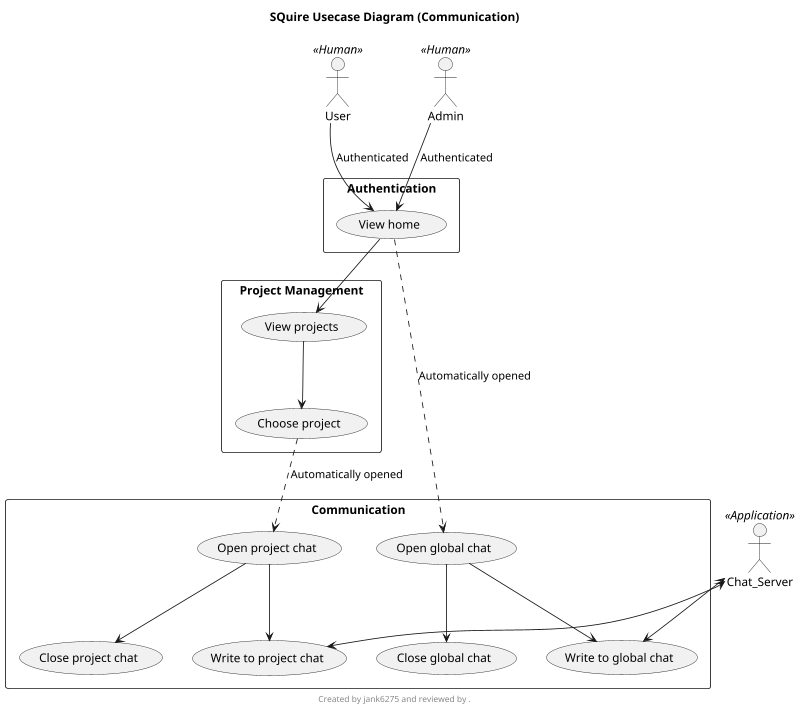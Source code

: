@startuml
scale 800 width
title SQuire Usecase Diagram (Communication)
footer 
Created by jank6275 and reviewed by .
endfooter

actor User << Human >>
actor Admin << Human >>
actor Chat_Server << Application >>

rectangle "Authentication" {
    User --> (View home) : Authenticated
    Admin --> (View home) : Authenticated
}

rectangle "Project Management" {
    (View home) --> (View projects)
    (View projects) --> (Choose project)
}

rectangle "Communication" {
    (Choose project) ..> (Open project chat) : Automatically opened
        (Open project chat) --> (Write to project chat)
        (Open project chat) --> (Close project chat)
    (View home) ..> (Open global chat) : Automatically opened
        (Open global chat) --> (Write to global chat)
        (Open global chat) --> (Close global chat)
}

Chat_Server <--> (Write to global chat)
Chat_Server <--> (Write to project chat)
@enduml